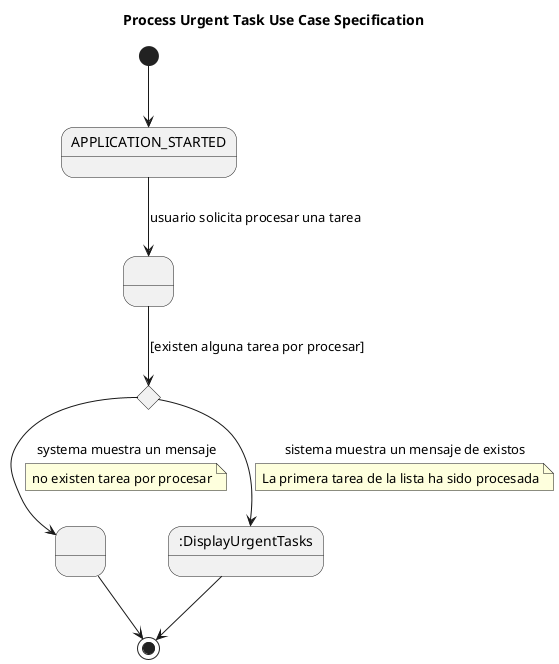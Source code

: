 @startuml ProcessUrgentTaskUseCaseSpecification
    title Process Urgent Task Use Case Specification

state " " as A
state " " as B
state ":DisplayUrgentTasks" as DisplayUrgentTasks

state anyTask <<choice>>

[*] --> APPLICATION_STARTED
    APPLICATION_STARTED --> A : usuario solicita procesar una tarea
    A --> anyTask : [existen alguna tarea por procesar]
        anyTask --> DisplayUrgentTasks : sistema muestra un mensaje de existos
            note on link
                La primera tarea de la lista ha sido procesada
            endnote
    anyTask --> B : systema muestra un mensaje
        note on link
            no existen tarea por procesar
        endnote
DisplayUrgentTasks --> [*]
B --> [*]
@enduml
